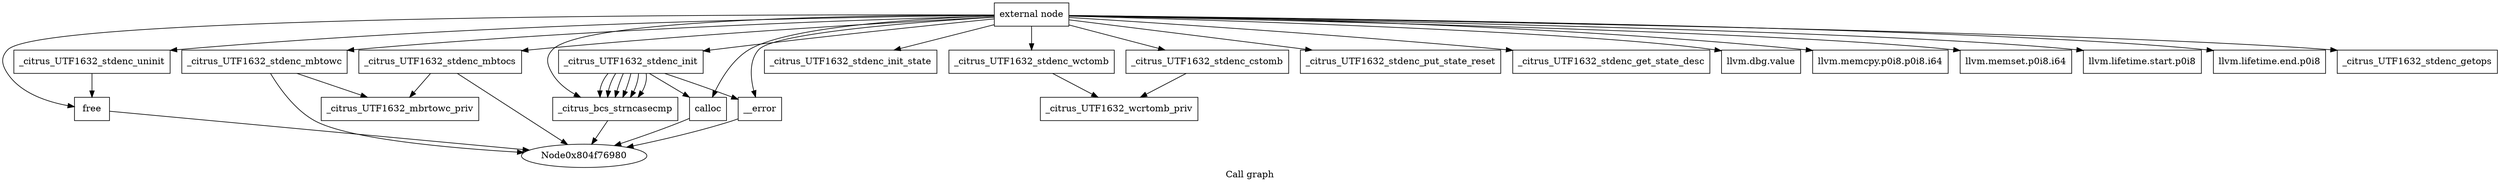 digraph "Call graph" {
	label="Call graph";

	Node0x804f76950 [shape=record,label="{external node}"];
	Node0x804f76950 -> Node0x804f769e0;
	Node0x804f76950 -> Node0x804f76b60;
	Node0x804f76950 -> Node0x804f76c20;
	Node0x804f76950 -> Node0x804f76c80;
	Node0x804f76950 -> Node0x804f76d40;
	Node0x804f76950 -> Node0x804f76e00;
	Node0x804f76950 -> Node0x804f76e60;
	Node0x804f76950 -> Node0x804f76ec0;
	Node0x804f76950 -> Node0x804f76f20;
	Node0x804f76950 -> Node0x804f76f80;
	Node0x804f76950 -> Node0x804f76fe0;
	Node0x804f76950 -> Node0x804f77040;
	Node0x804f76950 -> Node0x804f770a0;
	Node0x804f76950 -> Node0x804f77100;
	Node0x804f76950 -> Node0x804f76bc0;
	Node0x804f76950 -> Node0x804f76a40;
	Node0x804f76950 -> Node0x804f76aa0;
	Node0x804f76950 -> Node0x804f76b00;
	Node0x804f76950 -> Node0x804f77160;
	Node0x804f769e0 [shape=record,label="{_citrus_UTF1632_stdenc_init}"];
	Node0x804f769e0 -> Node0x804f76a40;
	Node0x804f769e0 -> Node0x804f76aa0;
	Node0x804f769e0 -> Node0x804f76b00;
	Node0x804f769e0 -> Node0x804f76b00;
	Node0x804f769e0 -> Node0x804f76b00;
	Node0x804f769e0 -> Node0x804f76b00;
	Node0x804f769e0 -> Node0x804f76b00;
	Node0x804f769e0 -> Node0x804f76b00;
	Node0x804f76b60 [shape=record,label="{_citrus_UTF1632_stdenc_uninit}"];
	Node0x804f76b60 -> Node0x804f76bc0;
	Node0x804f76c20 [shape=record,label="{_citrus_UTF1632_stdenc_init_state}"];
	Node0x804f76c80 [shape=record,label="{_citrus_UTF1632_stdenc_mbtocs}"];
	Node0x804f76c80 -> Node0x804f76ce0;
	Node0x804f76c80 -> Node0x804f76980;
	Node0x804f76d40 [shape=record,label="{_citrus_UTF1632_stdenc_cstomb}"];
	Node0x804f76d40 -> Node0x804f76da0;
	Node0x804f76e00 [shape=record,label="{_citrus_UTF1632_stdenc_mbtowc}"];
	Node0x804f76e00 -> Node0x804f76ce0;
	Node0x804f76e00 -> Node0x804f76980;
	Node0x804f76e60 [shape=record,label="{_citrus_UTF1632_stdenc_wctomb}"];
	Node0x804f76e60 -> Node0x804f76da0;
	Node0x804f76ec0 [shape=record,label="{_citrus_UTF1632_stdenc_put_state_reset}"];
	Node0x804f76f20 [shape=record,label="{_citrus_UTF1632_stdenc_get_state_desc}"];
	Node0x804f76f80 [shape=record,label="{llvm.dbg.value}"];
	Node0x804f76da0 [shape=record,label="{_citrus_UTF1632_wcrtomb_priv}"];
	Node0x804f76fe0 [shape=record,label="{llvm.memcpy.p0i8.p0i8.i64}"];
	Node0x804f76ce0 [shape=record,label="{_citrus_UTF1632_mbrtowc_priv}"];
	Node0x804f77040 [shape=record,label="{llvm.memset.p0i8.i64}"];
	Node0x804f770a0 [shape=record,label="{llvm.lifetime.start.p0i8}"];
	Node0x804f77100 [shape=record,label="{llvm.lifetime.end.p0i8}"];
	Node0x804f76bc0 [shape=record,label="{free}"];
	Node0x804f76bc0 -> Node0x804f76980;
	Node0x804f76a40 [shape=record,label="{calloc}"];
	Node0x804f76a40 -> Node0x804f76980;
	Node0x804f76aa0 [shape=record,label="{__error}"];
	Node0x804f76aa0 -> Node0x804f76980;
	Node0x804f76b00 [shape=record,label="{_citrus_bcs_strncasecmp}"];
	Node0x804f76b00 -> Node0x804f76980;
	Node0x804f77160 [shape=record,label="{_citrus_UTF1632_stdenc_getops}"];
}
